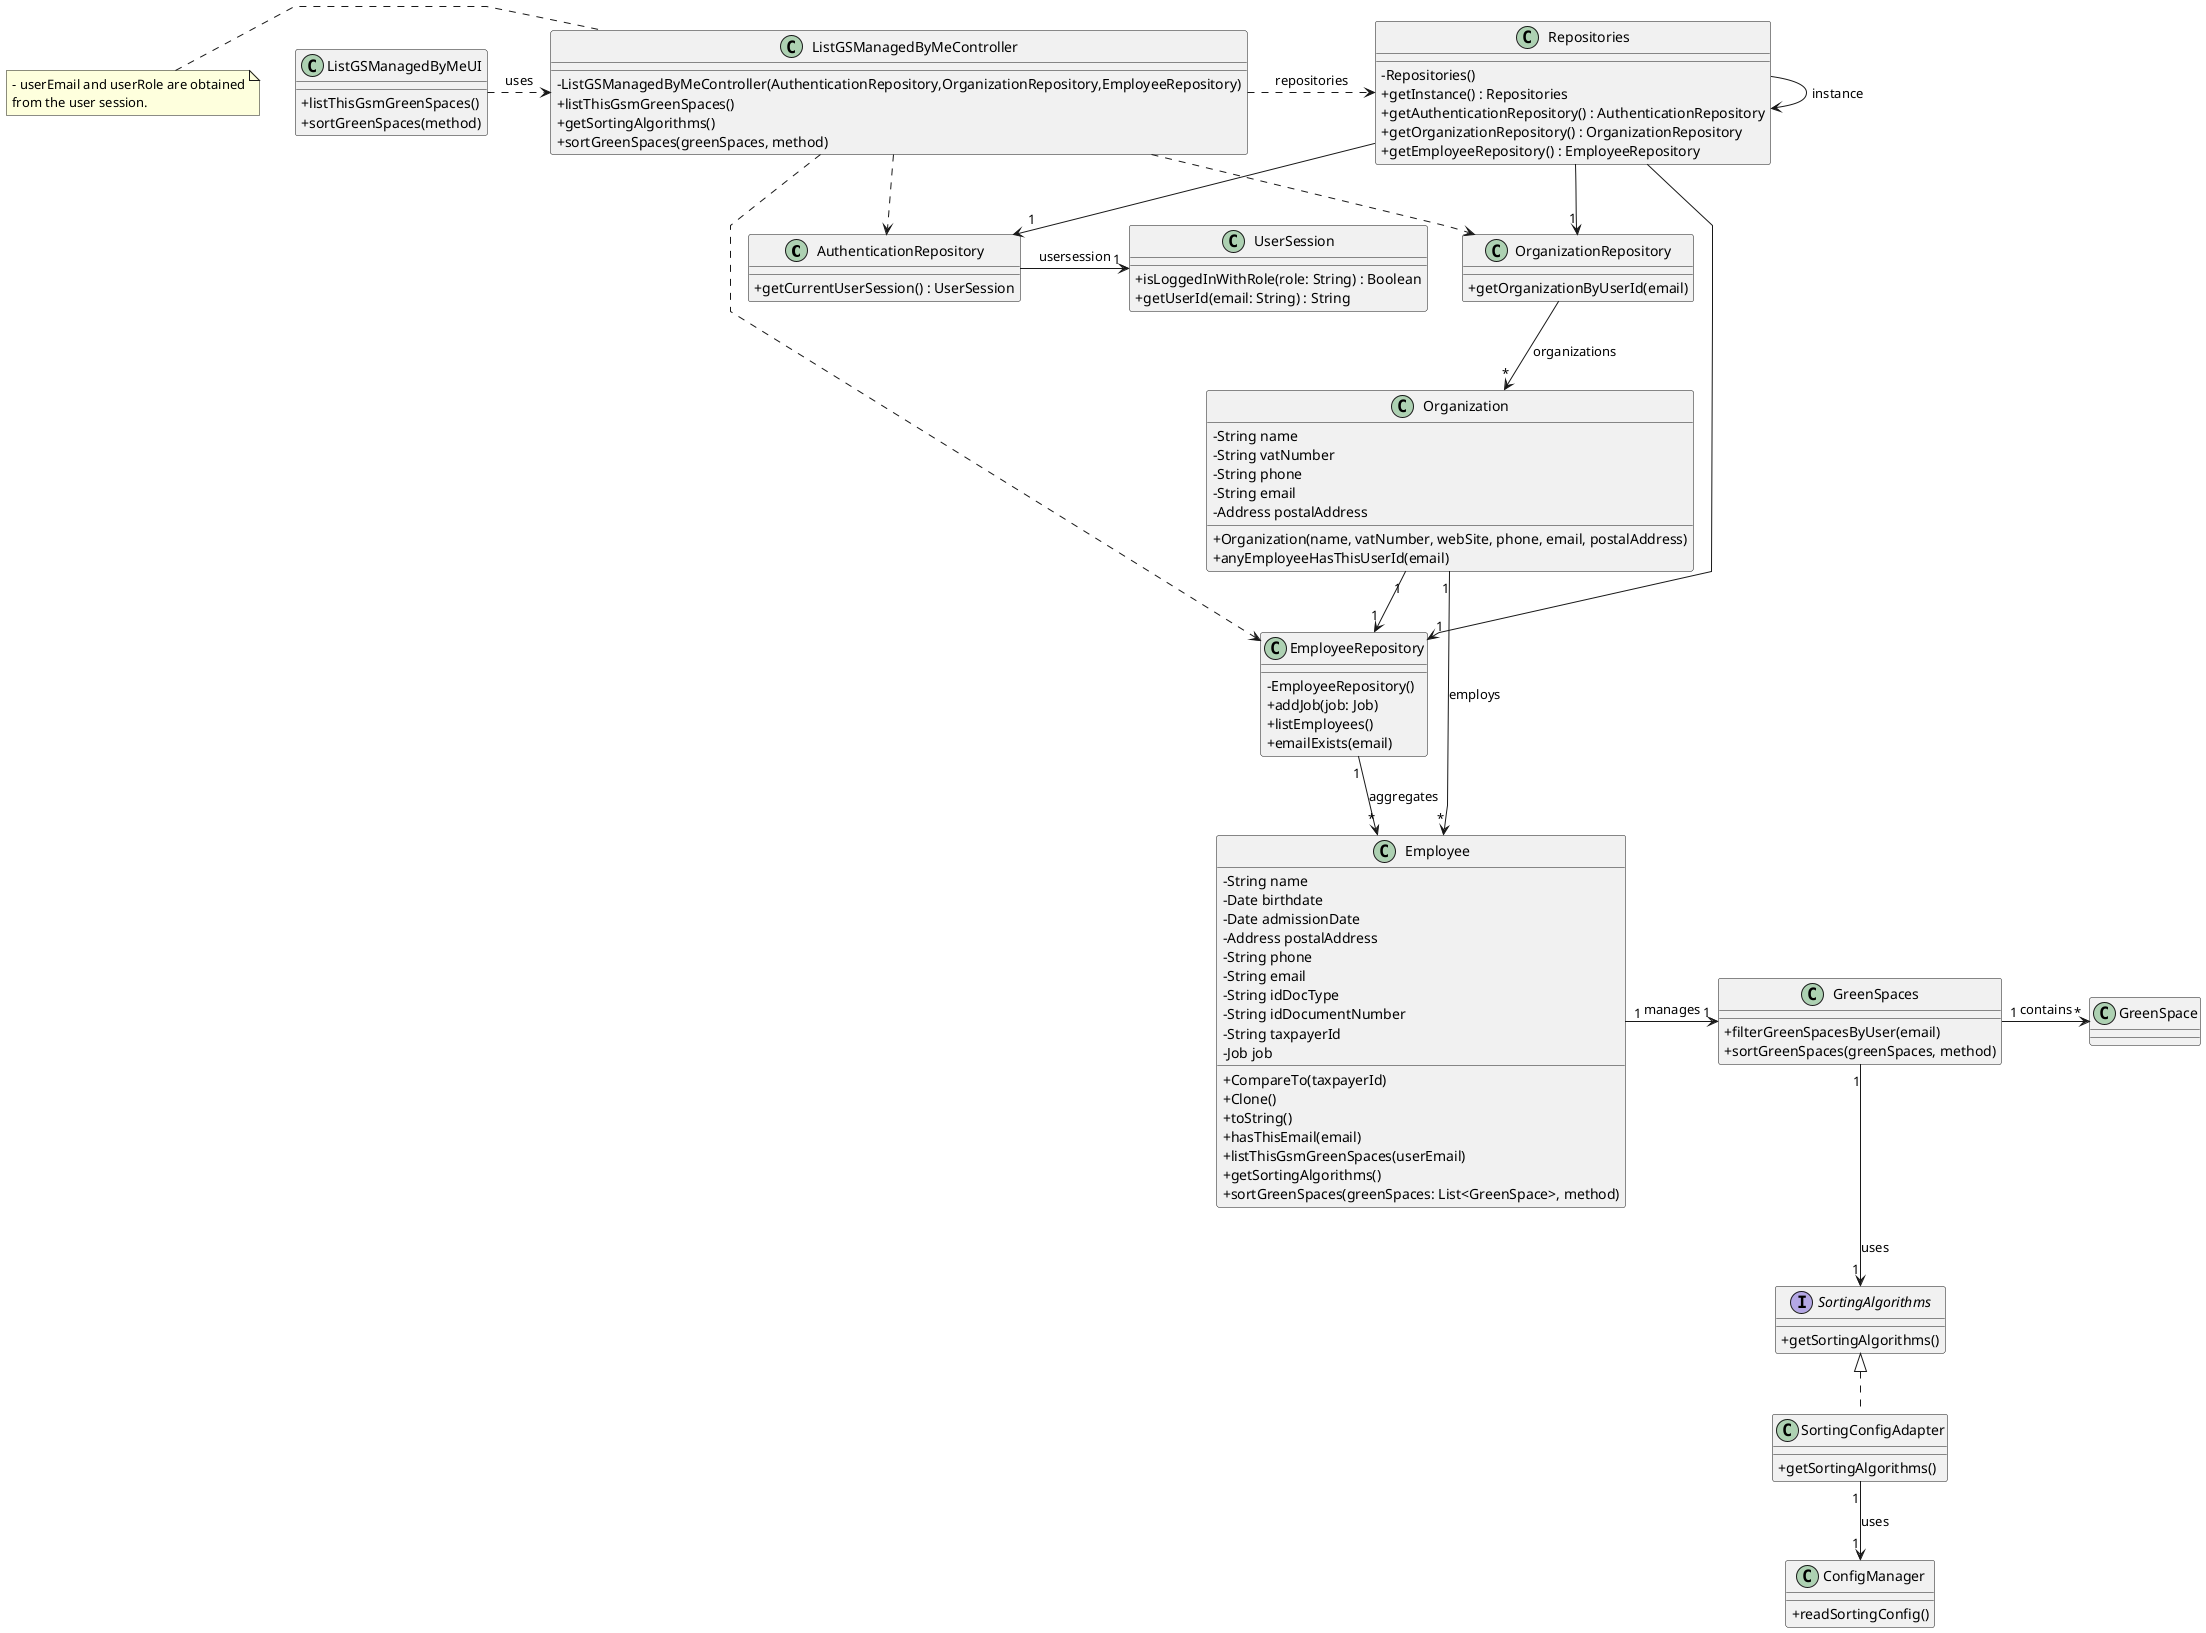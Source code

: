 @startuml
'skinparam monochrome true
skinparam packageStyle rectangle
skinparam shadowing false
skinparam linetype polyline
'skinparam linetype orto

skinparam classAttributeIconSize 0

'left to right direction

class AuthenticationRepository {
    + getCurrentUserSession() : UserSession
}

class UserSession {
    + isLoggedInWithRole(role: String) : Boolean
    + getUserId(email: String) : String
}

class Repositories {
    - Repositories()
    + getInstance() : Repositories
    + getAuthenticationRepository() : AuthenticationRepository
    + getOrganizationRepository() : OrganizationRepository
    + getEmployeeRepository() : EmployeeRepository
}

class OrganizationRepository {
    + getOrganizationByUserId(email)
}

class Organization {
    - String name
    - String vatNumber
    - String phone
    - String email
    - Address postalAddress
    + Organization(name, vatNumber, webSite, phone, email, postalAddress)
    + anyEmployeeHasThisUserId(email)
}

class Employee {
    - String name
    - Date birthdate
    - Date admissionDate
    - Address postalAddress
    - String phone
    - String email
    - String idDocType
    - String idDocumentNumber
    - String taxpayerId
    - Job job
    + CompareTo(taxpayerId)
    + Clone()
    + toString()
    + hasThisEmail(email)
    + listThisGsmGreenSpaces(userEmail)
    + getSortingAlgorithms()
    + sortGreenSpaces(greenSpaces: List<GreenSpace>, method)
}

class EmployeeRepository {
    - EmployeeRepository()
    + addJob(job: Job)
    + listEmployees()
    + emailExists(email)
}

class GreenSpace {}

interface SortingAlgorithms {
    + getSortingAlgorithms()
}

class SortingConfigAdapter {
    + getSortingAlgorithms()
}

SortingAlgorithms <|.. SortingConfigAdapter

class ConfigManager {
    + readSortingConfig()
}

class GreenSpaces {
    + filterGreenSpacesByUser(email)
    + sortGreenSpaces(greenSpaces, method)
}

class ListGSManagedByMeController {
    - ListGSManagedByMeController(AuthenticationRepository,OrganizationRepository,EmployeeRepository)
    + listThisGsmGreenSpaces()
    + getSortingAlgorithms()
    + sortGreenSpaces(greenSpaces, method)
}

note left of ListGSManagedByMeController
    - userEmail and userRole are obtained
    from the user session.
end note

class ListGSManagedByMeUI {
    + listThisGsmGreenSpaces()
    + sortGreenSpaces(method)
}

ListGSManagedByMeUI .> ListGSManagedByMeController : uses

ListGSManagedByMeController .> Repositories : repositories
ListGSManagedByMeController.> AuthenticationRepository
ListGSManagedByMeController.> OrganizationRepository
ListGSManagedByMeController.> EmployeeRepository

Repositories -> Repositories : instance
Repositories --> "1" AuthenticationRepository
Repositories --> "1" EmployeeRepository
Repositories --> "1" OrganizationRepository

OrganizationRepository --> "*" Organization : organizations
Organization "1" --> "1" EmployeeRepository
Organization "1" --> "*" Employee : employs

AuthenticationRepository -> "1" UserSession : usersession

EmployeeRepository "1" --> "*" Employee : aggregates

Employee "1" -> "1" GreenSpaces : manages
GreenSpaces "1" -> "*" GreenSpace : contains

GreenSpaces "1" --> "1" SortingAlgorithms : uses
SortingConfigAdapter "1" --> "1" ConfigManager : uses
@enduml
